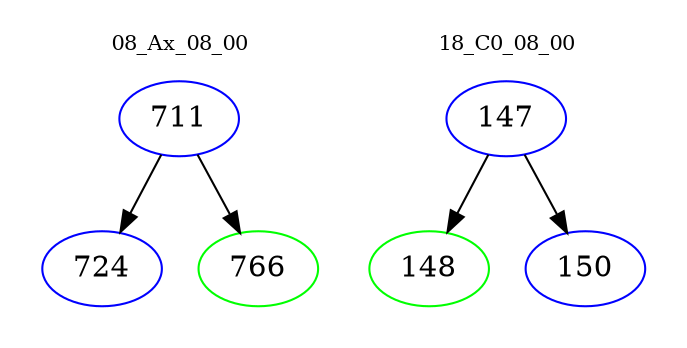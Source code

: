 digraph{
subgraph cluster_0 {
color = white
label = "08_Ax_08_00";
fontsize=10;
T0_711 [label="711", color="blue"]
T0_711 -> T0_724 [color="black"]
T0_724 [label="724", color="blue"]
T0_711 -> T0_766 [color="black"]
T0_766 [label="766", color="green"]
}
subgraph cluster_1 {
color = white
label = "18_C0_08_00";
fontsize=10;
T1_147 [label="147", color="blue"]
T1_147 -> T1_148 [color="black"]
T1_148 [label="148", color="green"]
T1_147 -> T1_150 [color="black"]
T1_150 [label="150", color="blue"]
}
}
